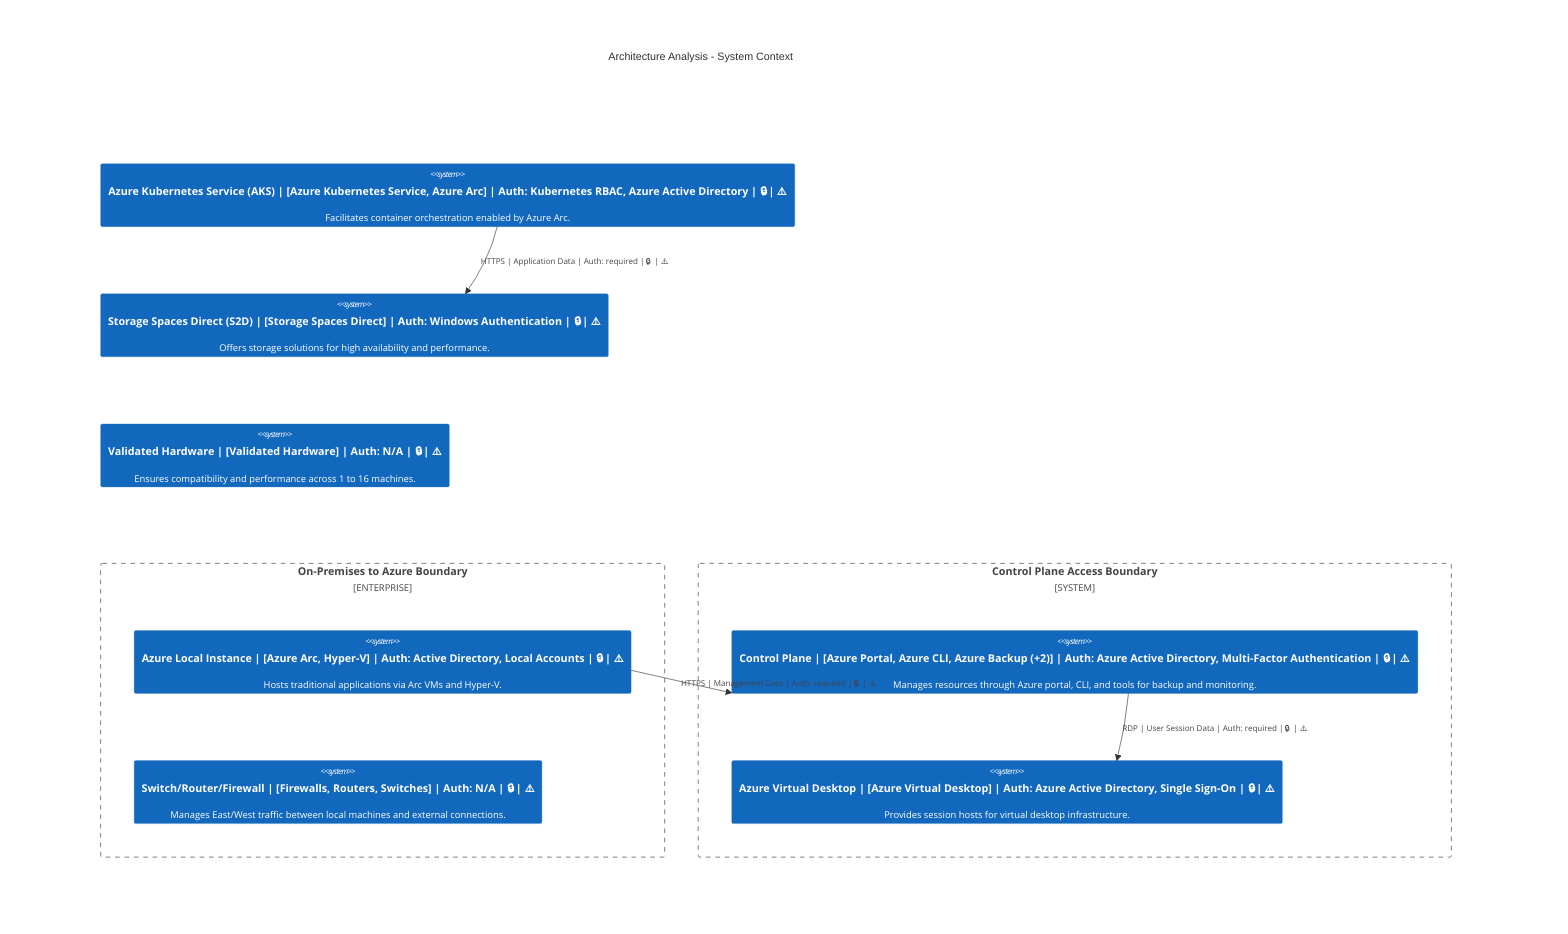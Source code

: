 C4Context
    title Architecture Analysis - System Context
    Enterprise_Boundary(tb_On_Premises_to_Azure_Boundary, "On-Premises to Azure Boundary") {
        System(Azure_Local_Instance, "Azure Local Instance | [Azure Arc, Hyper-V] | Auth: Active Directory, Local Accounts | 🔒 | ⚠️", "Hosts traditional applications via Arc VMs and Hyper-V.")
        System(Switch_Router_Firewall, "Switch/Router/Firewall | [Firewalls, Routers, Switches] | Auth: N/A | 🔒 | ⚠️", "Manages East/West traffic between local machines and external connections.")
    }
    System_Boundary(tb_Control_Plane_Access_Boundary, "Control Plane Access Boundary") {
        System(Control_Plane, "Control Plane | [Azure Portal, Azure CLI, Azure Backup (+2)] | Auth: Azure Active Directory, Multi-Factor Authentication | 🔒 | ⚠️", "Manages resources through Azure portal, CLI, and tools for backup and monitoring.")
        System(Azure_Virtual_Desktop, "Azure Virtual Desktop | [Azure Virtual Desktop] | Auth: Azure Active Directory, Single Sign-On | 🔒 | ⚠️", "Provides session hosts for virtual desktop infrastructure.")
    }
    System(Azure_Kubernetes_Service__AKS_, "Azure Kubernetes Service (AKS) | [Azure Kubernetes Service, Azure Arc] | Auth: Kubernetes RBAC, Azure Active Directory | 🔒 | ⚠️", "Facilitates container orchestration enabled by Azure Arc.")
    System(Storage_Spaces_Direct__S2D_, "Storage Spaces Direct (S2D) | [Storage Spaces Direct] | Auth: Windows Authentication | 🔒 | ⚠️", "Offers storage solutions for high availability and performance.")
    System(Validated_Hardware, "Validated Hardware | [Validated Hardware] | Auth: N/A | 🔒 | ⚠️", "Ensures compatibility and performance across 1 to 16 machines.")

    Rel(Azure_Local_Instance, Control_Plane, "HTTPS | Management Data | Auth: required | 🔒 | ⚠️")
    Rel(Control_Plane, Azure_Virtual_Desktop, "RDP | User Session Data | Auth: required | 🔒 | ⚠️")
    Rel(Azure_Kubernetes_Service__AKS_, Storage_Spaces_Direct__S2D_, "HTTPS | Application Data | Auth: required | 🔒 | ⚠️")